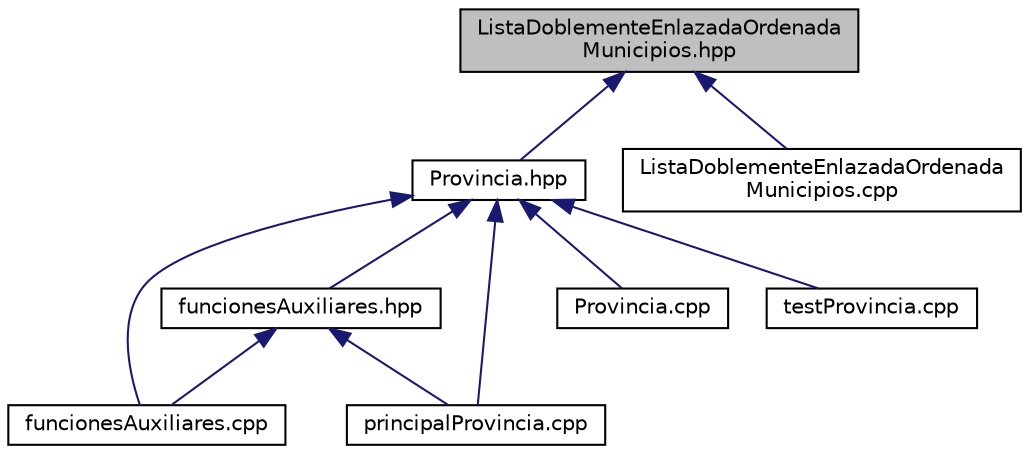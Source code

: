 digraph "ListaDoblementeEnlazadaOrdenadaMunicipios.hpp"
{
  edge [fontname="Helvetica",fontsize="10",labelfontname="Helvetica",labelfontsize="10"];
  node [fontname="Helvetica",fontsize="10",shape=record];
  Node8 [label="ListaDoblementeEnlazadaOrdenada\lMunicipios.hpp",height=0.2,width=0.4,color="black", fillcolor="grey75", style="filled", fontcolor="black"];
  Node8 -> Node9 [dir="back",color="midnightblue",fontsize="10",style="solid",fontname="Helvetica"];
  Node9 [label="Provincia.hpp",height=0.2,width=0.4,color="black", fillcolor="white", style="filled",URL="$Provincia_8hpp.html",tooltip="Definición de la clase Provincia. "];
  Node9 -> Node10 [dir="back",color="midnightblue",fontsize="10",style="solid",fontname="Helvetica"];
  Node10 [label="funcionesAuxiliares.cpp",height=0.2,width=0.4,color="black", fillcolor="white", style="filled",URL="$funcionesAuxiliares_8cpp.html",tooltip="Código de las funciones auxiliares del programa principal de la provincia. "];
  Node9 -> Node11 [dir="back",color="midnightblue",fontsize="10",style="solid",fontname="Helvetica"];
  Node11 [label="funcionesAuxiliares.hpp",height=0.2,width=0.4,color="black", fillcolor="white", style="filled",URL="$funcionesAuxiliares_8hpp.html",tooltip="Funciones auxiliares para el programa principal de la práctica 2. "];
  Node11 -> Node10 [dir="back",color="midnightblue",fontsize="10",style="solid",fontname="Helvetica"];
  Node11 -> Node12 [dir="back",color="midnightblue",fontsize="10",style="solid",fontname="Helvetica"];
  Node12 [label="principalProvincia.cpp",height=0.2,width=0.4,color="black", fillcolor="white", style="filled",URL="$principalProvincia_8cpp.html",tooltip="Programa principal de la práctica 2 de ED: provincia de municipios. "];
  Node9 -> Node12 [dir="back",color="midnightblue",fontsize="10",style="solid",fontname="Helvetica"];
  Node9 -> Node13 [dir="back",color="midnightblue",fontsize="10",style="solid",fontname="Helvetica"];
  Node13 [label="Provincia.cpp",height=0.2,width=0.4,color="black", fillcolor="white", style="filled",URL="$Provincia_8cpp.html",tooltip="Definición de la clase Provincia. "];
  Node9 -> Node14 [dir="back",color="midnightblue",fontsize="10",style="solid",fontname="Helvetica"];
  Node14 [label="testProvincia.cpp",height=0.2,width=0.4,color="black", fillcolor="white", style="filled",URL="$testProvincia_8cpp.html",tooltip="Segundo programa de prueba de la práctica 2 de ED: provincia de municipios. "];
  Node8 -> Node15 [dir="back",color="midnightblue",fontsize="10",style="solid",fontname="Helvetica"];
  Node15 [label="ListaDoblementeEnlazadaOrdenada\lMunicipios.cpp",height=0.2,width=0.4,color="black", fillcolor="white", style="filled",URL="$ListaDoblementeEnlazadaOrdenadaMunicipios_8cpp.html",tooltip="Clase de una lista doblemente enlazada y ordenada de Municipios. "];
}
